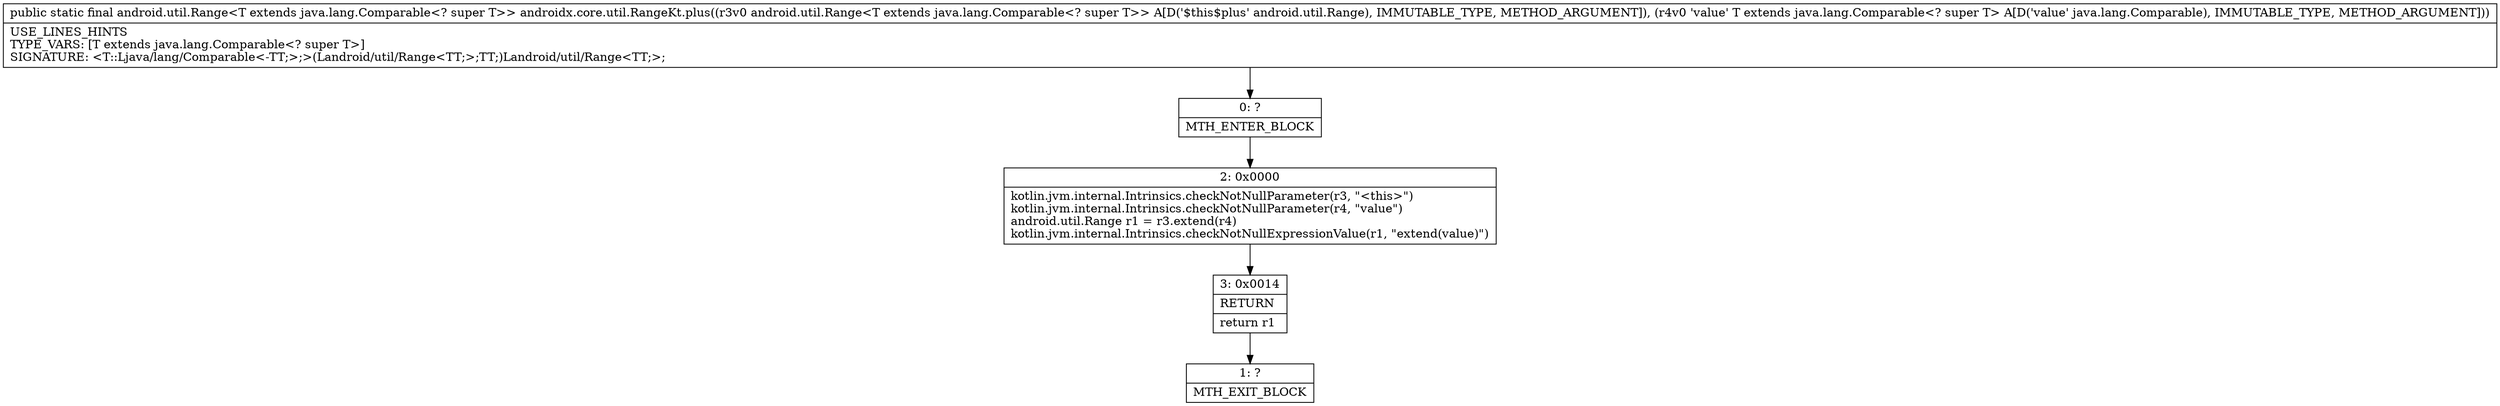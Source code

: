 digraph "CFG forandroidx.core.util.RangeKt.plus(Landroid\/util\/Range;Ljava\/lang\/Comparable;)Landroid\/util\/Range;" {
Node_0 [shape=record,label="{0\:\ ?|MTH_ENTER_BLOCK\l}"];
Node_2 [shape=record,label="{2\:\ 0x0000|kotlin.jvm.internal.Intrinsics.checkNotNullParameter(r3, \"\<this\>\")\lkotlin.jvm.internal.Intrinsics.checkNotNullParameter(r4, \"value\")\landroid.util.Range r1 = r3.extend(r4)\lkotlin.jvm.internal.Intrinsics.checkNotNullExpressionValue(r1, \"extend(value)\")\l}"];
Node_3 [shape=record,label="{3\:\ 0x0014|RETURN\l|return r1\l}"];
Node_1 [shape=record,label="{1\:\ ?|MTH_EXIT_BLOCK\l}"];
MethodNode[shape=record,label="{public static final android.util.Range\<T extends java.lang.Comparable\<? super T\>\> androidx.core.util.RangeKt.plus((r3v0 android.util.Range\<T extends java.lang.Comparable\<? super T\>\> A[D('$this$plus' android.util.Range), IMMUTABLE_TYPE, METHOD_ARGUMENT]), (r4v0 'value' T extends java.lang.Comparable\<? super T\> A[D('value' java.lang.Comparable), IMMUTABLE_TYPE, METHOD_ARGUMENT]))  | USE_LINES_HINTS\lTYPE_VARS: [T extends java.lang.Comparable\<? super T\>]\lSIGNATURE: \<T::Ljava\/lang\/Comparable\<\-TT;\>;\>(Landroid\/util\/Range\<TT;\>;TT;)Landroid\/util\/Range\<TT;\>;\l}"];
MethodNode -> Node_0;Node_0 -> Node_2;
Node_2 -> Node_3;
Node_3 -> Node_1;
}

